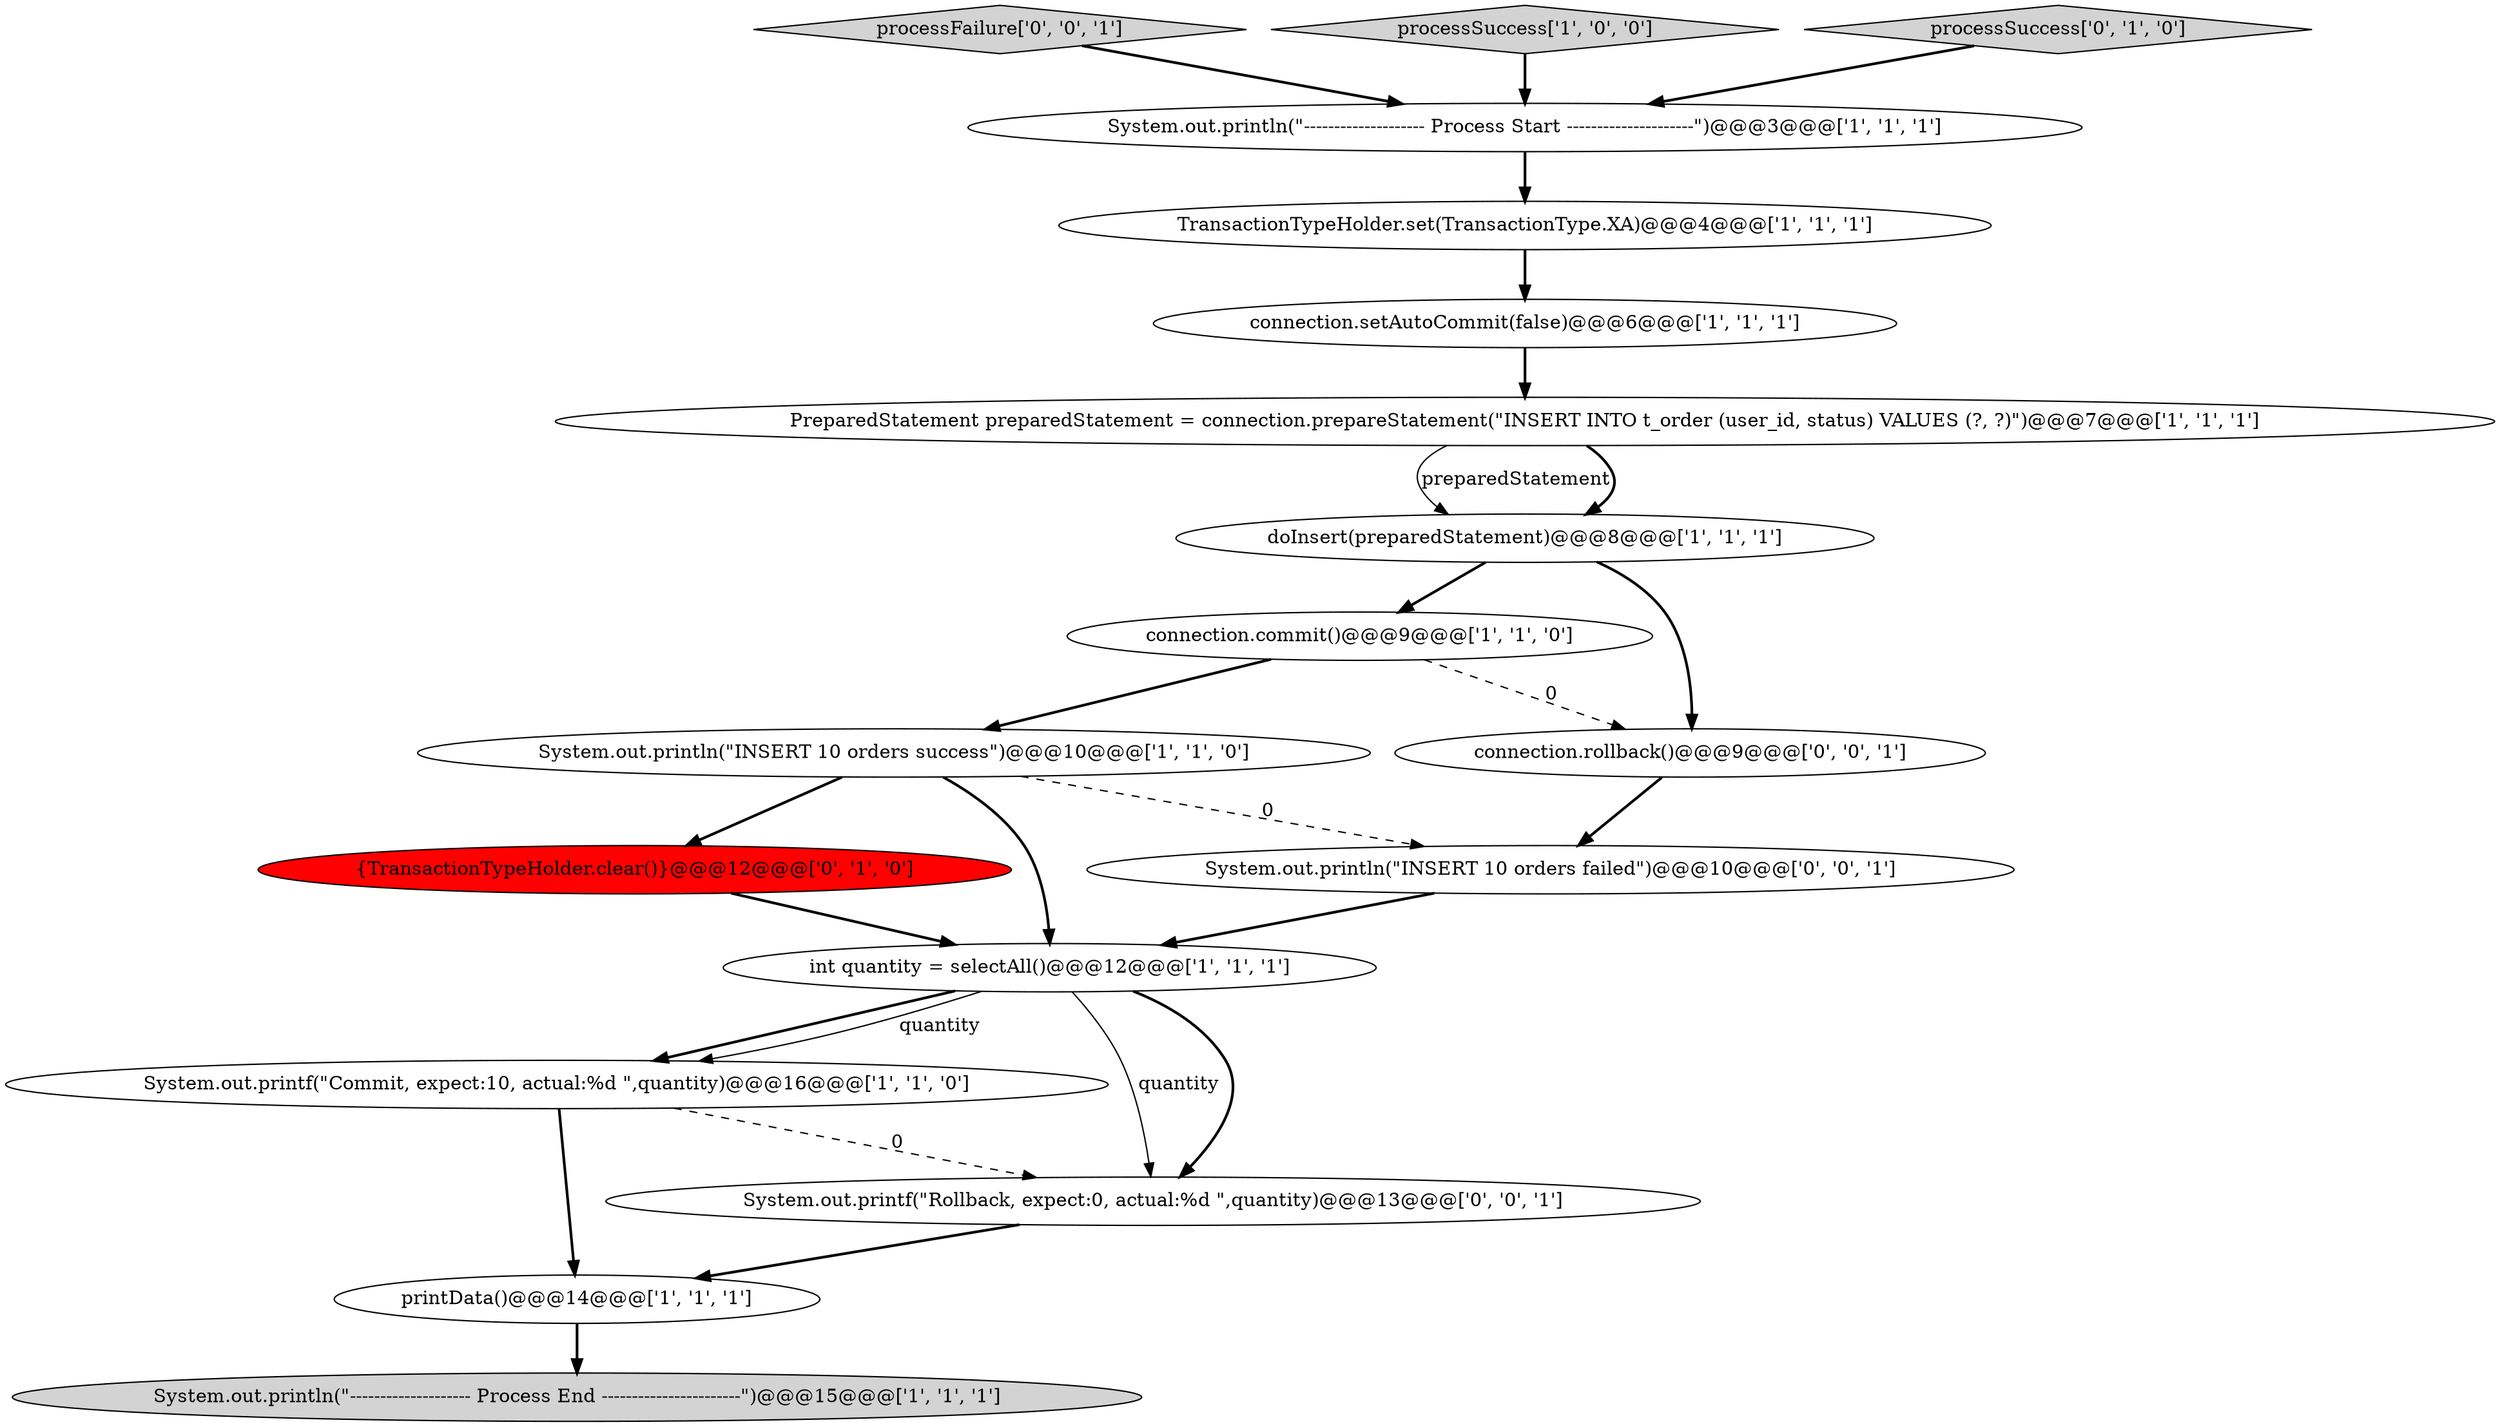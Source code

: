 digraph {
12 [style = filled, label = "{TransactionTypeHolder.clear()}@@@12@@@['0', '1', '0']", fillcolor = red, shape = ellipse image = "AAA1AAABBB2BBB"];
5 [style = filled, label = "System.out.printf(\"Commit, expect:10, actual:%d \",quantity)@@@16@@@['1', '1', '0']", fillcolor = white, shape = ellipse image = "AAA0AAABBB1BBB"];
9 [style = filled, label = "printData()@@@14@@@['1', '1', '1']", fillcolor = white, shape = ellipse image = "AAA0AAABBB1BBB"];
17 [style = filled, label = "processFailure['0', '0', '1']", fillcolor = lightgray, shape = diamond image = "AAA0AAABBB3BBB"];
11 [style = filled, label = "doInsert(preparedStatement)@@@8@@@['1', '1', '1']", fillcolor = white, shape = ellipse image = "AAA0AAABBB1BBB"];
4 [style = filled, label = "System.out.println(\"INSERT 10 orders success\")@@@10@@@['1', '1', '0']", fillcolor = white, shape = ellipse image = "AAA0AAABBB1BBB"];
0 [style = filled, label = "System.out.println(\"-------------------- Process Start ---------------------\")@@@3@@@['1', '1', '1']", fillcolor = white, shape = ellipse image = "AAA0AAABBB1BBB"];
6 [style = filled, label = "TransactionTypeHolder.set(TransactionType.XA)@@@4@@@['1', '1', '1']", fillcolor = white, shape = ellipse image = "AAA0AAABBB1BBB"];
10 [style = filled, label = "System.out.println(\"-------------------- Process End -----------------------\")@@@15@@@['1', '1', '1']", fillcolor = lightgray, shape = ellipse image = "AAA0AAABBB1BBB"];
16 [style = filled, label = "System.out.println(\"INSERT 10 orders failed\")@@@10@@@['0', '0', '1']", fillcolor = white, shape = ellipse image = "AAA0AAABBB3BBB"];
8 [style = filled, label = "processSuccess['1', '0', '0']", fillcolor = lightgray, shape = diamond image = "AAA0AAABBB1BBB"];
13 [style = filled, label = "processSuccess['0', '1', '0']", fillcolor = lightgray, shape = diamond image = "AAA0AAABBB2BBB"];
3 [style = filled, label = "connection.setAutoCommit(false)@@@6@@@['1', '1', '1']", fillcolor = white, shape = ellipse image = "AAA0AAABBB1BBB"];
14 [style = filled, label = "System.out.printf(\"Rollback, expect:0, actual:%d \",quantity)@@@13@@@['0', '0', '1']", fillcolor = white, shape = ellipse image = "AAA0AAABBB3BBB"];
7 [style = filled, label = "connection.commit()@@@9@@@['1', '1', '0']", fillcolor = white, shape = ellipse image = "AAA0AAABBB1BBB"];
15 [style = filled, label = "connection.rollback()@@@9@@@['0', '0', '1']", fillcolor = white, shape = ellipse image = "AAA0AAABBB3BBB"];
2 [style = filled, label = "PreparedStatement preparedStatement = connection.prepareStatement(\"INSERT INTO t_order (user_id, status) VALUES (?, ?)\")@@@7@@@['1', '1', '1']", fillcolor = white, shape = ellipse image = "AAA0AAABBB1BBB"];
1 [style = filled, label = "int quantity = selectAll()@@@12@@@['1', '1', '1']", fillcolor = white, shape = ellipse image = "AAA0AAABBB1BBB"];
1->5 [style = bold, label=""];
6->3 [style = bold, label=""];
5->14 [style = dashed, label="0"];
4->16 [style = dashed, label="0"];
5->9 [style = bold, label=""];
0->6 [style = bold, label=""];
2->11 [style = solid, label="preparedStatement"];
7->4 [style = bold, label=""];
9->10 [style = bold, label=""];
15->16 [style = bold, label=""];
12->1 [style = bold, label=""];
11->15 [style = bold, label=""];
1->14 [style = solid, label="quantity"];
8->0 [style = bold, label=""];
17->0 [style = bold, label=""];
3->2 [style = bold, label=""];
16->1 [style = bold, label=""];
7->15 [style = dashed, label="0"];
4->12 [style = bold, label=""];
14->9 [style = bold, label=""];
1->14 [style = bold, label=""];
4->1 [style = bold, label=""];
2->11 [style = bold, label=""];
11->7 [style = bold, label=""];
1->5 [style = solid, label="quantity"];
13->0 [style = bold, label=""];
}
